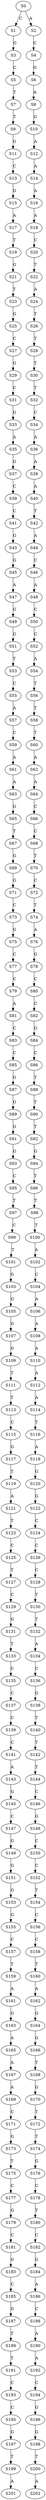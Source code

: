 strict digraph  {
	S0 -> S1 [ label = C ];
	S0 -> S2 [ label = A ];
	S1 -> S3 [ label = G ];
	S2 -> S4 [ label = C ];
	S3 -> S5 [ label = C ];
	S4 -> S6 [ label = G ];
	S5 -> S7 [ label = T ];
	S6 -> S8 [ label = A ];
	S7 -> S9 [ label = T ];
	S8 -> S10 [ label = G ];
	S9 -> S11 [ label = G ];
	S10 -> S12 [ label = A ];
	S11 -> S13 [ label = C ];
	S12 -> S14 [ label = A ];
	S13 -> S15 [ label = G ];
	S14 -> S16 [ label = A ];
	S15 -> S17 [ label = A ];
	S16 -> S18 [ label = A ];
	S17 -> S19 [ label = T ];
	S18 -> S20 [ label = C ];
	S19 -> S21 [ label = G ];
	S20 -> S22 [ label = T ];
	S21 -> S23 [ label = T ];
	S22 -> S24 [ label = A ];
	S23 -> S25 [ label = G ];
	S24 -> S26 [ label = T ];
	S25 -> S27 [ label = C ];
	S26 -> S28 [ label = T ];
	S27 -> S29 [ label = G ];
	S28 -> S30 [ label = T ];
	S29 -> S31 [ label = C ];
	S30 -> S32 [ label = T ];
	S31 -> S33 [ label = G ];
	S32 -> S34 [ label = C ];
	S33 -> S35 [ label = A ];
	S34 -> S36 [ label = A ];
	S35 -> S37 [ label = G ];
	S36 -> S38 [ label = A ];
	S37 -> S39 [ label = C ];
	S38 -> S40 [ label = A ];
	S39 -> S41 [ label = C ];
	S40 -> S42 [ label = T ];
	S41 -> S43 [ label = G ];
	S42 -> S44 [ label = A ];
	S43 -> S45 [ label = G ];
	S44 -> S46 [ label = C ];
	S45 -> S47 [ label = A ];
	S46 -> S48 [ label = A ];
	S47 -> S49 [ label = G ];
	S48 -> S50 [ label = C ];
	S49 -> S51 [ label = G ];
	S50 -> S52 [ label = C ];
	S51 -> S53 [ label = T ];
	S52 -> S54 [ label = A ];
	S53 -> S55 [ label = C ];
	S54 -> S56 [ label = T ];
	S55 -> S57 [ label = A ];
	S56 -> S58 [ label = T ];
	S57 -> S59 [ label = C ];
	S58 -> S60 [ label = T ];
	S59 -> S61 [ label = A ];
	S60 -> S62 [ label = A ];
	S61 -> S63 [ label = A ];
	S62 -> S64 [ label = A ];
	S63 -> S65 [ label = G ];
	S64 -> S66 [ label = C ];
	S65 -> S67 [ label = T ];
	S66 -> S68 [ label = C ];
	S67 -> S69 [ label = G ];
	S68 -> S70 [ label = T ];
	S69 -> S71 [ label = G ];
	S70 -> S72 [ label = C ];
	S71 -> S73 [ label = C ];
	S72 -> S74 [ label = T ];
	S73 -> S75 [ label = G ];
	S74 -> S76 [ label = A ];
	S75 -> S77 [ label = C ];
	S76 -> S78 [ label = G ];
	S77 -> S79 [ label = C ];
	S78 -> S80 [ label = C ];
	S79 -> S81 [ label = A ];
	S80 -> S82 [ label = C ];
	S81 -> S83 [ label = C ];
	S82 -> S84 [ label = G ];
	S83 -> S85 [ label = C ];
	S84 -> S86 [ label = C ];
	S85 -> S87 [ label = G ];
	S86 -> S88 [ label = T ];
	S87 -> S89 [ label = G ];
	S88 -> S90 [ label = T ];
	S89 -> S91 [ label = G ];
	S90 -> S92 [ label = T ];
	S91 -> S93 [ label = G ];
	S92 -> S94 [ label = G ];
	S93 -> S95 [ label = C ];
	S94 -> S96 [ label = T ];
	S95 -> S97 [ label = T ];
	S96 -> S98 [ label = T ];
	S97 -> S99 [ label = C ];
	S98 -> S100 [ label = T ];
	S99 -> S101 [ label = T ];
	S100 -> S102 [ label = A ];
	S101 -> S103 [ label = G ];
	S102 -> S104 [ label = C ];
	S103 -> S105 [ label = G ];
	S104 -> S106 [ label = A ];
	S105 -> S107 [ label = G ];
	S106 -> S108 [ label = A ];
	S107 -> S109 [ label = G ];
	S108 -> S110 [ label = A ];
	S109 -> S111 [ label = T ];
	S110 -> S112 [ label = A ];
	S111 -> S113 [ label = T ];
	S112 -> S114 [ label = A ];
	S113 -> S115 [ label = C ];
	S114 -> S116 [ label = T ];
	S115 -> S117 [ label = G ];
	S116 -> S118 [ label = A ];
	S117 -> S119 [ label = T ];
	S118 -> S120 [ label = G ];
	S119 -> S121 [ label = A ];
	S120 -> S122 [ label = G ];
	S121 -> S123 [ label = T ];
	S122 -> S124 [ label = C ];
	S123 -> S125 [ label = C ];
	S124 -> S126 [ label = C ];
	S125 -> S127 [ label = T ];
	S126 -> S128 [ label = C ];
	S127 -> S129 [ label = C ];
	S128 -> S130 [ label = T ];
	S129 -> S131 [ label = G ];
	S130 -> S132 [ label = T ];
	S131 -> S133 [ label = T ];
	S132 -> S134 [ label = A ];
	S133 -> S135 [ label = C ];
	S134 -> S136 [ label = C ];
	S135 -> S137 [ label = C ];
	S136 -> S138 [ label = G ];
	S137 -> S139 [ label = C ];
	S138 -> S140 [ label = T ];
	S139 -> S141 [ label = C ];
	S140 -> S142 [ label = T ];
	S141 -> S143 [ label = A ];
	S142 -> S144 [ label = T ];
	S143 -> S145 [ label = G ];
	S144 -> S146 [ label = C ];
	S145 -> S147 [ label = C ];
	S146 -> S148 [ label = G ];
	S147 -> S149 [ label = G ];
	S148 -> S150 [ label = C ];
	S149 -> S151 [ label = G ];
	S150 -> S152 [ label = C ];
	S151 -> S153 [ label = G ];
	S152 -> S154 [ label = T ];
	S153 -> S155 [ label = G ];
	S154 -> S156 [ label = C ];
	S155 -> S157 [ label = C ];
	S156 -> S158 [ label = C ];
	S157 -> S159 [ label = T ];
	S158 -> S160 [ label = T ];
	S159 -> S161 [ label = A ];
	S160 -> S162 [ label = A ];
	S161 -> S163 [ label = G ];
	S162 -> S164 [ label = G ];
	S163 -> S165 [ label = A ];
	S164 -> S166 [ label = G ];
	S165 -> S167 [ label = A ];
	S166 -> S168 [ label = T ];
	S167 -> S169 [ label = A ];
	S168 -> S170 [ label = G ];
	S169 -> S171 [ label = C ];
	S170 -> S172 [ label = T ];
	S171 -> S173 [ label = G ];
	S172 -> S174 [ label = T ];
	S173 -> S175 [ label = T ];
	S174 -> S176 [ label = G ];
	S175 -> S177 [ label = C ];
	S176 -> S178 [ label = C ];
	S177 -> S179 [ label = G ];
	S178 -> S180 [ label = T ];
	S179 -> S181 [ label = C ];
	S180 -> S182 [ label = C ];
	S181 -> S183 [ label = G ];
	S182 -> S184 [ label = G ];
	S183 -> S185 [ label = C ];
	S184 -> S186 [ label = A ];
	S185 -> S187 [ label = G ];
	S186 -> S188 [ label = C ];
	S187 -> S189 [ label = T ];
	S188 -> S190 [ label = A ];
	S189 -> S191 [ label = T ];
	S190 -> S192 [ label = A ];
	S191 -> S193 [ label = C ];
	S192 -> S194 [ label = C ];
	S193 -> S195 [ label = C ];
	S194 -> S196 [ label = G ];
	S195 -> S197 [ label = G ];
	S196 -> S198 [ label = G ];
	S197 -> S199 [ label = T ];
	S198 -> S200 [ label = T ];
	S199 -> S201 [ label = A ];
	S200 -> S202 [ label = A ];
}
